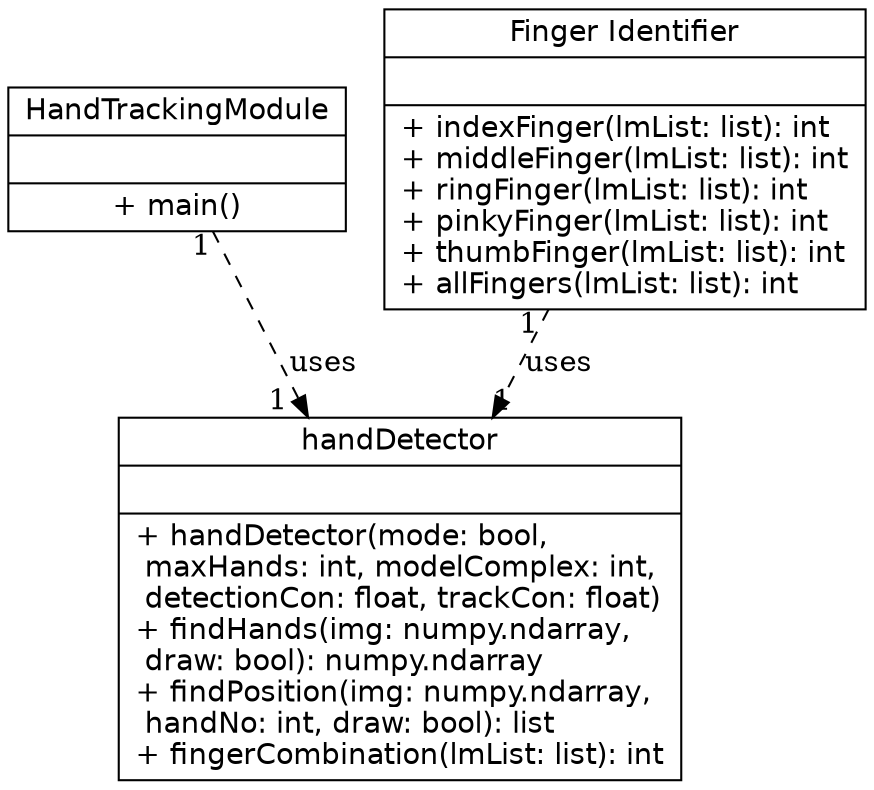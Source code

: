 digraph GamingWithGestures {
    node [
        shape = "record"
        fontname = "Verdana,DejaVu Sans,Bitstream Vera Sans"
    ];

    HandTrackingModule [
        label = "{\N||+
            main()
        }";
    ];

    handDetector [
        label = "{\N||+
            handDetector(mode: bool,\l maxHands: int, modelComplex: int,\l detectionCon: float, trackCon: float)\l+
            findHands(img: numpy.ndarray,\l draw: bool): numpy.ndarray\l+
            findPosition(img: numpy.ndarray,\l handNo: int, draw: bool): list\l+
            fingerCombination(lmList: list): int\l
        }"
    ]

    FingerIdentifier [
        label = "{Finger Identifier||+
            indexFinger(lmList: list): int\l+
            middleFinger(lmList: list): int\l+
            ringFinger(lmList: list): int\l+
            pinkyFinger(lmList: list): int\l+
            thumbFinger(lmList: list): int\l+
            allFingers(lmList: list): int\l
        }"
    ];

    HandTrackingModule -> handDetector [style="dashed", taillabel="1", label="uses", headlabel="1  "];
    FingerIdentifier -> handDetector [style="dashed", taillabel="1 ", label="uses", headlabel="1"];
}